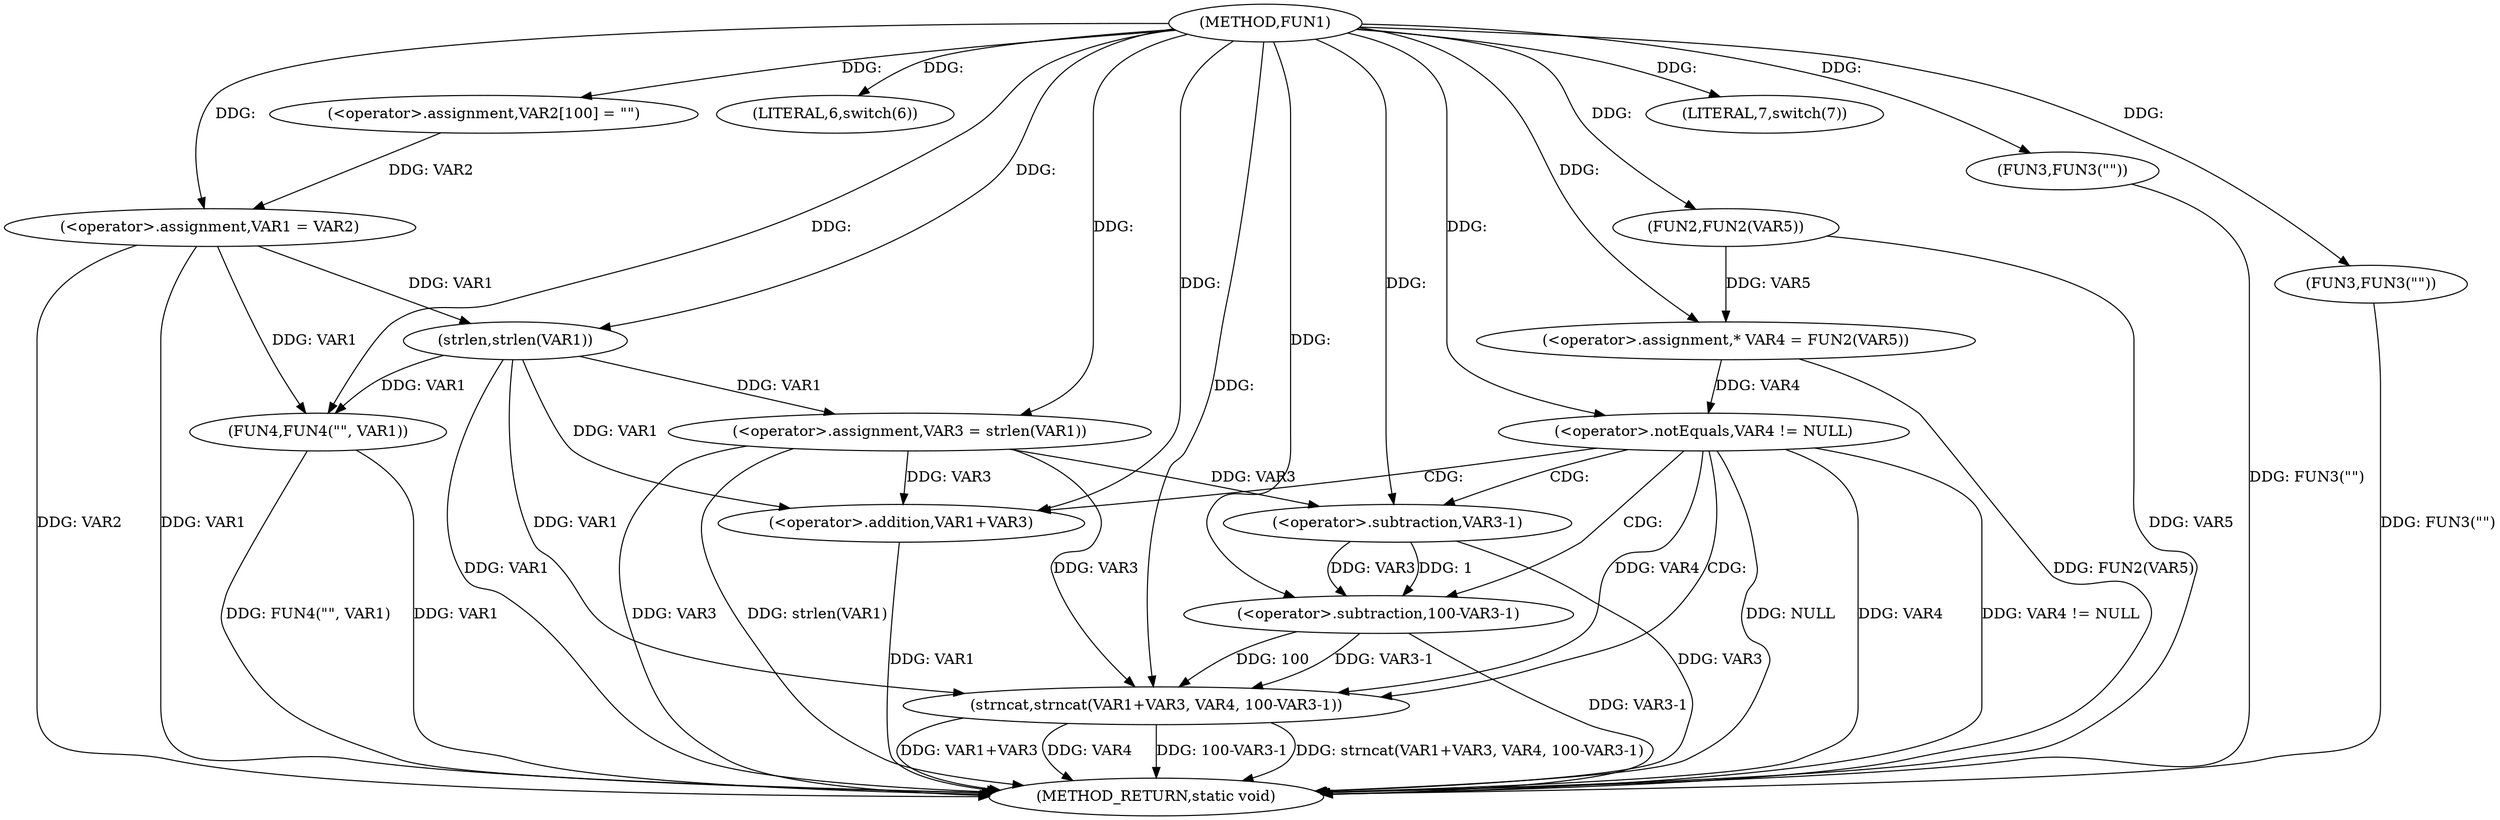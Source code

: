 digraph FUN1 {  
"1000100" [label = "(METHOD,FUN1)" ]
"1000157" [label = "(METHOD_RETURN,static void)" ]
"1000104" [label = "(<operator>.assignment,VAR2[100] = \"\")" ]
"1000107" [label = "(<operator>.assignment,VAR1 = VAR2)" ]
"1000111" [label = "(LITERAL,6,switch(6))" ]
"1000116" [label = "(<operator>.assignment,VAR3 = strlen(VAR1))" ]
"1000118" [label = "(strlen,strlen(VAR1))" ]
"1000121" [label = "(<operator>.assignment,* VAR4 = FUN2(VAR5))" ]
"1000123" [label = "(FUN2,FUN2(VAR5))" ]
"1000126" [label = "(<operator>.notEquals,VAR4 != NULL)" ]
"1000130" [label = "(strncat,strncat(VAR1+VAR3, VAR4, 100-VAR3-1))" ]
"1000131" [label = "(<operator>.addition,VAR1+VAR3)" ]
"1000135" [label = "(<operator>.subtraction,100-VAR3-1)" ]
"1000137" [label = "(<operator>.subtraction,VAR3-1)" ]
"1000142" [label = "(FUN3,FUN3(\"\"))" ]
"1000146" [label = "(LITERAL,7,switch(7))" ]
"1000149" [label = "(FUN4,FUN4(\"\", VAR1))" ]
"1000154" [label = "(FUN3,FUN3(\"\"))" ]
  "1000116" -> "1000157"  [ label = "DDG: VAR3"] 
  "1000142" -> "1000157"  [ label = "DDG: FUN3(\"\")"] 
  "1000107" -> "1000157"  [ label = "DDG: VAR1"] 
  "1000130" -> "1000157"  [ label = "DDG: VAR4"] 
  "1000149" -> "1000157"  [ label = "DDG: FUN4(\"\", VAR1)"] 
  "1000126" -> "1000157"  [ label = "DDG: VAR4"] 
  "1000116" -> "1000157"  [ label = "DDG: strlen(VAR1)"] 
  "1000154" -> "1000157"  [ label = "DDG: FUN3(\"\")"] 
  "1000130" -> "1000157"  [ label = "DDG: 100-VAR3-1"] 
  "1000118" -> "1000157"  [ label = "DDG: VAR1"] 
  "1000130" -> "1000157"  [ label = "DDG: strncat(VAR1+VAR3, VAR4, 100-VAR3-1)"] 
  "1000126" -> "1000157"  [ label = "DDG: VAR4 != NULL"] 
  "1000149" -> "1000157"  [ label = "DDG: VAR1"] 
  "1000121" -> "1000157"  [ label = "DDG: FUN2(VAR5)"] 
  "1000131" -> "1000157"  [ label = "DDG: VAR1"] 
  "1000126" -> "1000157"  [ label = "DDG: NULL"] 
  "1000137" -> "1000157"  [ label = "DDG: VAR3"] 
  "1000135" -> "1000157"  [ label = "DDG: VAR3-1"] 
  "1000107" -> "1000157"  [ label = "DDG: VAR2"] 
  "1000130" -> "1000157"  [ label = "DDG: VAR1+VAR3"] 
  "1000123" -> "1000157"  [ label = "DDG: VAR5"] 
  "1000100" -> "1000104"  [ label = "DDG: "] 
  "1000104" -> "1000107"  [ label = "DDG: VAR2"] 
  "1000100" -> "1000107"  [ label = "DDG: "] 
  "1000100" -> "1000111"  [ label = "DDG: "] 
  "1000118" -> "1000116"  [ label = "DDG: VAR1"] 
  "1000100" -> "1000116"  [ label = "DDG: "] 
  "1000107" -> "1000118"  [ label = "DDG: VAR1"] 
  "1000100" -> "1000118"  [ label = "DDG: "] 
  "1000123" -> "1000121"  [ label = "DDG: VAR5"] 
  "1000100" -> "1000121"  [ label = "DDG: "] 
  "1000100" -> "1000123"  [ label = "DDG: "] 
  "1000121" -> "1000126"  [ label = "DDG: VAR4"] 
  "1000100" -> "1000126"  [ label = "DDG: "] 
  "1000118" -> "1000130"  [ label = "DDG: VAR1"] 
  "1000100" -> "1000130"  [ label = "DDG: "] 
  "1000116" -> "1000130"  [ label = "DDG: VAR3"] 
  "1000118" -> "1000131"  [ label = "DDG: VAR1"] 
  "1000100" -> "1000131"  [ label = "DDG: "] 
  "1000116" -> "1000131"  [ label = "DDG: VAR3"] 
  "1000126" -> "1000130"  [ label = "DDG: VAR4"] 
  "1000135" -> "1000130"  [ label = "DDG: 100"] 
  "1000135" -> "1000130"  [ label = "DDG: VAR3-1"] 
  "1000100" -> "1000135"  [ label = "DDG: "] 
  "1000137" -> "1000135"  [ label = "DDG: VAR3"] 
  "1000137" -> "1000135"  [ label = "DDG: 1"] 
  "1000100" -> "1000137"  [ label = "DDG: "] 
  "1000116" -> "1000137"  [ label = "DDG: VAR3"] 
  "1000100" -> "1000142"  [ label = "DDG: "] 
  "1000100" -> "1000146"  [ label = "DDG: "] 
  "1000100" -> "1000149"  [ label = "DDG: "] 
  "1000107" -> "1000149"  [ label = "DDG: VAR1"] 
  "1000118" -> "1000149"  [ label = "DDG: VAR1"] 
  "1000100" -> "1000154"  [ label = "DDG: "] 
  "1000126" -> "1000131"  [ label = "CDG: "] 
  "1000126" -> "1000137"  [ label = "CDG: "] 
  "1000126" -> "1000130"  [ label = "CDG: "] 
  "1000126" -> "1000135"  [ label = "CDG: "] 
}
